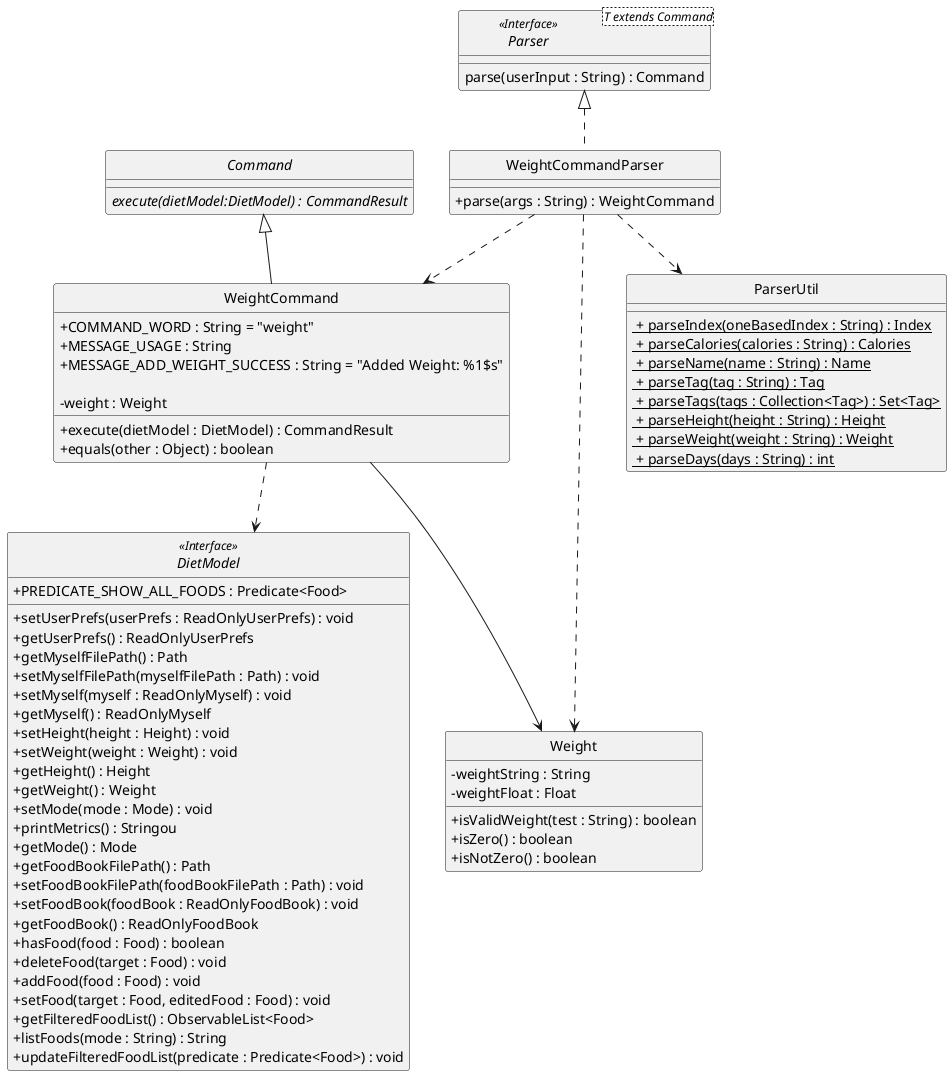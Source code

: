 @startuml
/' @author @jarrod-bob'/
/' Got inspiration and adapted
from https://github.com/AY1920S2-CS2103T-W12-1/main/blob/master/docs/images/DeliveredClassDiagram.png '/

skinparam backgroundColor #ffffff
skinparam classAttributeIconSize 0
hide circle

class WeightCommandParser implements Parser {
    /' Methods '/
    + parse(args : String) : WeightCommand
}

interface Parser<T extends Command> <<Interface>> {
    parse(userInput : String) : Command
}

abstract class Command {
    {abstract} execute(dietModel:DietModel) : CommandResult
}

class WeightCommand extends Command {
    /' Fields '/
    + COMMAND_WORD : String = "weight"
    + MESSAGE_USAGE : String
    + MESSAGE_ADD_WEIGHT_SUCCESS : String = "Added Weight: %1$s"

    - weight : Weight

    /' Methods '/
    + execute(dietModel : DietModel) : CommandResult
    + equals(other : Object) : boolean

}

interface DietModel <<Interface>> {
    + PREDICATE_SHOW_ALL_FOODS : Predicate<Food>

    + setUserPrefs(userPrefs : ReadOnlyUserPrefs) : void
    + getUserPrefs() : ReadOnlyUserPrefs
    + getMyselfFilePath() : Path
    + setMyselfFilePath(myselfFilePath : Path) : void
    + setMyself(myself : ReadOnlyMyself) : void
    + getMyself() : ReadOnlyMyself
    + setHeight(height : Height) : void
    + setWeight(weight : Weight) : void
    + getHeight() : Height
    + getWeight() : Weight
    + setMode(mode : Mode) : void
    + printMetrics() : Stringou
    + getMode() : Mode
    + getFoodBookFilePath() : Path
    + setFoodBookFilePath(foodBookFilePath : Path) : void
    + setFoodBook(foodBook : ReadOnlyFoodBook) : void
    + getFoodBook() : ReadOnlyFoodBook
    + hasFood(food : Food) : boolean
    + deleteFood(target : Food) : void
    + addFood(food : Food) : void
    + setFood(target : Food, editedFood : Food) : void
    + getFilteredFoodList() : ObservableList<Food>
    + listFoods(mode : String) : String
    + updateFilteredFoodList(predicate : Predicate<Food>) : void
}

class Weight {
    /' Fields '/
    - weightString : String
    - weightFloat : Float

    /' Methods '/
    + isValidWeight(test : String) : boolean
    + isZero() : boolean
    + isNotZero() : boolean
}

class ParserUtil {
    <u> + parseIndex(oneBasedIndex : String) : Index
    <u> + parseCalories(calories : String) : Calories
    <u> + parseName(name : String) : Name
    <u> + parseTag(tag : String) : Tag
    <u> + parseTags(tags : Collection<Tag>) : Set<Tag>
    <u> + parseHeight(height : String) : Height
    <u> + parseWeight(weight : String) : Weight
    <u> + parseDays(days : String) : int
}

WeightCommand ..> DietModel
WeightCommandParser ..> WeightCommand
WeightCommandParser ..> Weight
WeightCommandParser ..> ParserUtil
WeightCommand --> Weight


@enduml
